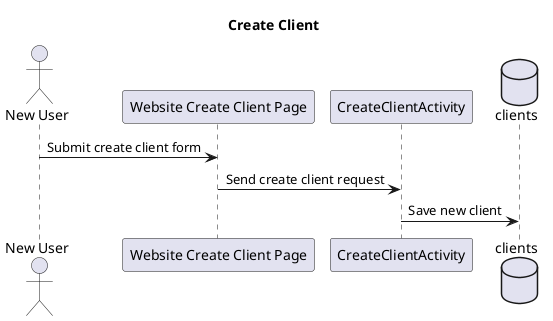 @startuml

title Create Client

actor NewUser as "New User"
participant Website as "Website Create Client Page"
participant CreateClientActivity
database clients

NewUser -> Website: Submit create client form
Website -> CreateClientActivity: Send create client request
CreateClientActivity -> clients: Save new client

@enduml